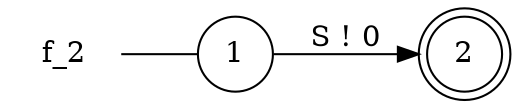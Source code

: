 digraph f_2 {
	rankdir="LR";
	n_0 [label="f_2", shape="plaintext"];
	n_1 [id="2", shape=doublecircle, label="2"];
	n_2 [id="1", shape=circle, label="1"];
	n_0 -> n_2 [arrowhead=none];

	n_2 -> n_1 [id="[$e|0]", label="S ! 0"];
}
